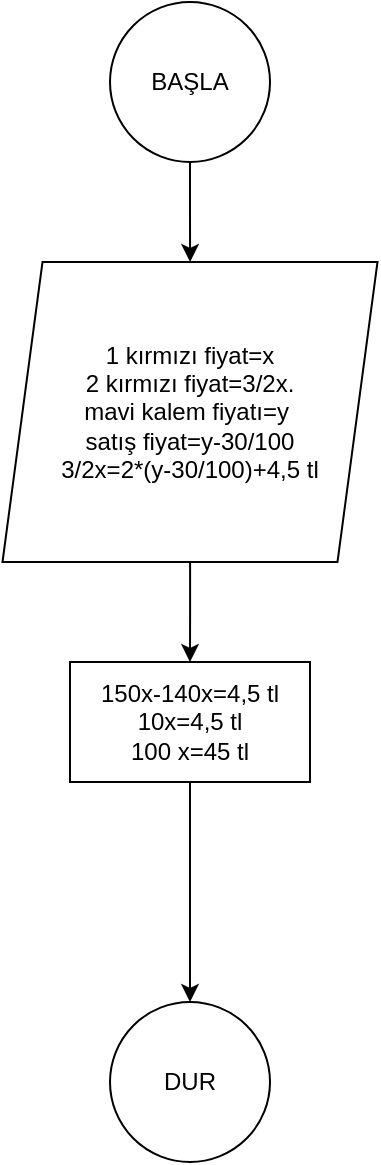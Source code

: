 <mxfile version="15.0.3" type="device"><diagram id="xyRuZsFJPLlNzkoF9Pi1" name="Page-1"><mxGraphModel dx="1248" dy="677" grid="1" gridSize="10" guides="1" tooltips="1" connect="1" arrows="1" fold="1" page="1" pageScale="1" pageWidth="827" pageHeight="1169" math="0" shadow="0"><root><mxCell id="0"/><mxCell id="1" parent="0"/><mxCell id="aR4eUJdzal3to4_BoCnB-1" value="DUR" style="ellipse;whiteSpace=wrap;html=1;aspect=fixed;" vertex="1" parent="1"><mxGeometry x="370" y="560" width="80" height="80" as="geometry"/></mxCell><mxCell id="aR4eUJdzal3to4_BoCnB-4" value="" style="edgeStyle=orthogonalEdgeStyle;rounded=0;orthogonalLoop=1;jettySize=auto;html=1;" edge="1" parent="1" source="aR4eUJdzal3to4_BoCnB-2" target="aR4eUJdzal3to4_BoCnB-3"><mxGeometry relative="1" as="geometry"/></mxCell><mxCell id="aR4eUJdzal3to4_BoCnB-2" value="BAŞLA" style="ellipse;whiteSpace=wrap;html=1;aspect=fixed;" vertex="1" parent="1"><mxGeometry x="370" y="60" width="80" height="80" as="geometry"/></mxCell><mxCell id="aR4eUJdzal3to4_BoCnB-6" value="" style="edgeStyle=orthogonalEdgeStyle;rounded=0;orthogonalLoop=1;jettySize=auto;html=1;" edge="1" parent="1" source="aR4eUJdzal3to4_BoCnB-3" target="aR4eUJdzal3to4_BoCnB-5"><mxGeometry relative="1" as="geometry"/></mxCell><mxCell id="aR4eUJdzal3to4_BoCnB-3" value="1 kırmızı fiyat=x&lt;br&gt;2 kırmızı fiyat=3/2x.&lt;br&gt;mavi kalem fiyatı=y&amp;nbsp;&lt;br&gt;satış fiyat=y-30/100&lt;br&gt;3/2x=2*(y-30/100)+4,5 tl" style="shape=parallelogram;perimeter=parallelogramPerimeter;whiteSpace=wrap;html=1;fixedSize=1;" vertex="1" parent="1"><mxGeometry x="316.25" y="190" width="187.5" height="150" as="geometry"/></mxCell><mxCell id="aR4eUJdzal3to4_BoCnB-7" style="edgeStyle=orthogonalEdgeStyle;rounded=0;orthogonalLoop=1;jettySize=auto;html=1;" edge="1" parent="1" source="aR4eUJdzal3to4_BoCnB-5" target="aR4eUJdzal3to4_BoCnB-1"><mxGeometry relative="1" as="geometry"/></mxCell><mxCell id="aR4eUJdzal3to4_BoCnB-5" value="150x-140x=4,5 tl&lt;br&gt;10x=4,5 tl&lt;br&gt;100 x=45 tl" style="rounded=0;whiteSpace=wrap;html=1;" vertex="1" parent="1"><mxGeometry x="350" y="390" width="120" height="60" as="geometry"/></mxCell></root></mxGraphModel></diagram></mxfile>